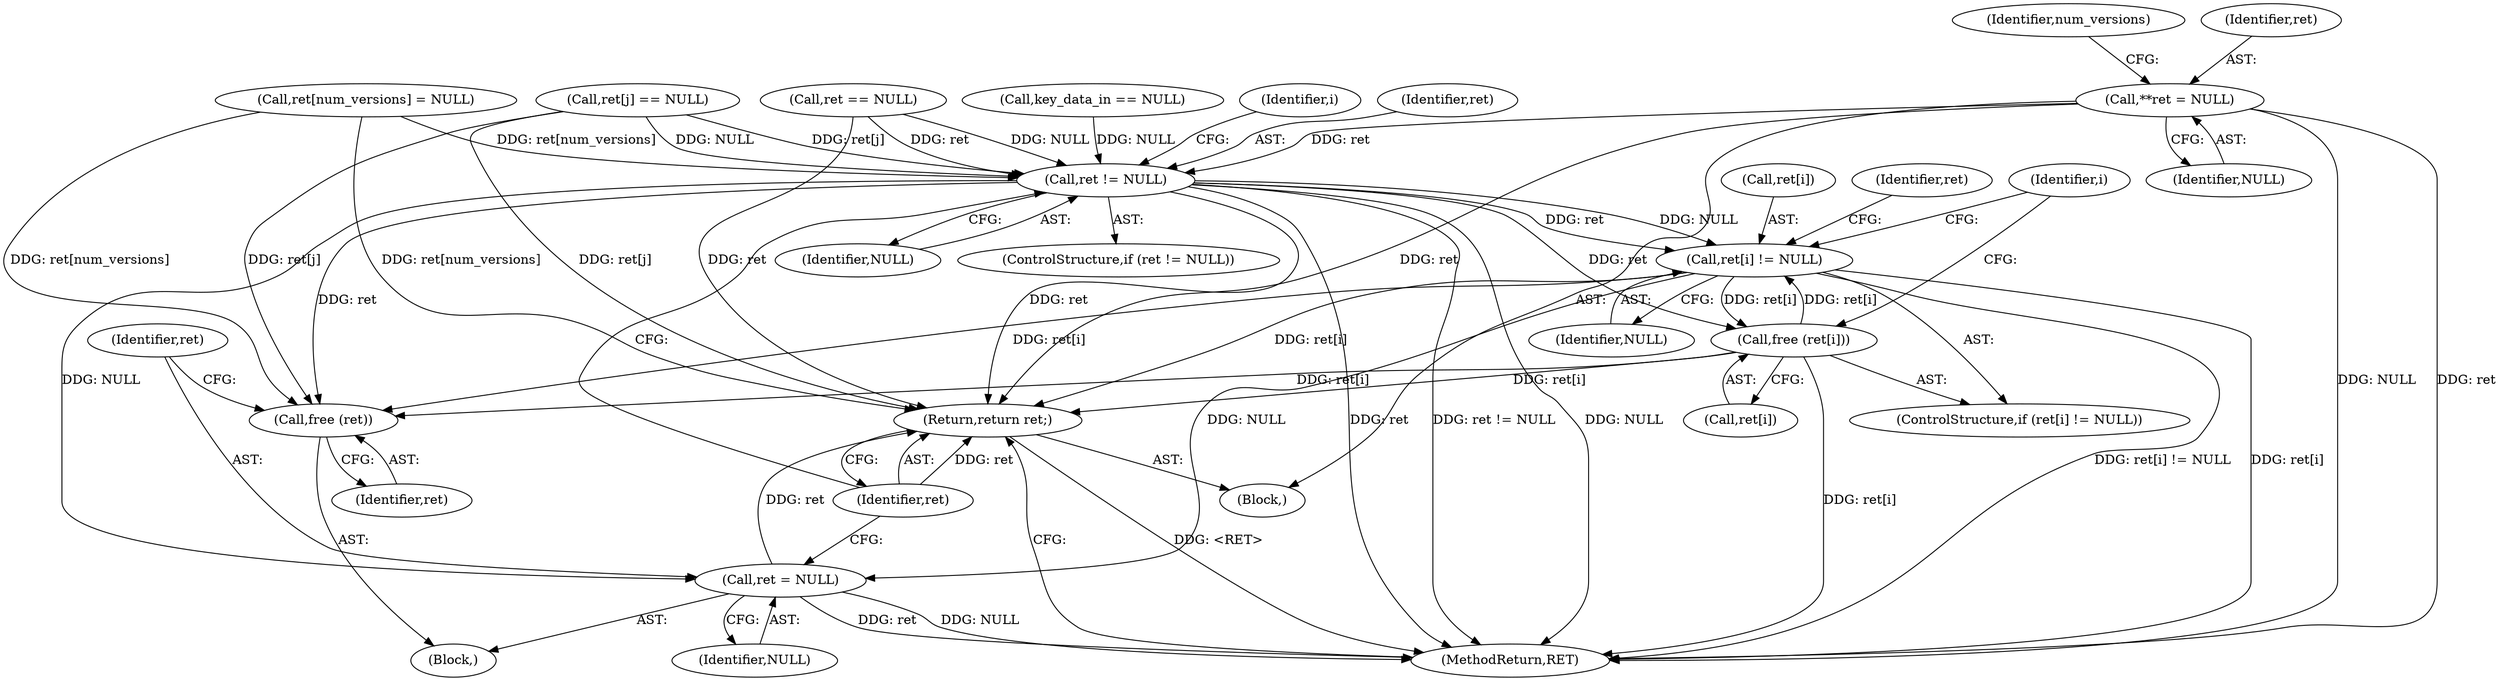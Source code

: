 digraph "0_krb5_04038bf3633c4b909b5ded3072dc88c8c419bf16@pointer" {
"1000110" [label="(Call,**ret = NULL)"];
"1000388" [label="(Call,ret != NULL)"];
"1000402" [label="(Call,ret[i] != NULL)"];
"1000407" [label="(Call,free (ret[i]))"];
"1000411" [label="(Call,free (ret))"];
"1000416" [label="(Return,return ret;)"];
"1000413" [label="(Call,ret = NULL)"];
"1000390" [label="(Identifier,NULL)"];
"1000411" [label="(Call,free (ret))"];
"1000414" [label="(Identifier,ret)"];
"1000412" [label="(Identifier,ret)"];
"1000112" [label="(Identifier,NULL)"];
"1000116" [label="(Identifier,num_versions)"];
"1000415" [label="(Identifier,NULL)"];
"1000388" [label="(Call,ret != NULL)"];
"1000400" [label="(Identifier,i)"];
"1000374" [label="(Call,ret[num_versions] = NULL)"];
"1000416" [label="(Return,return ret;)"];
"1000401" [label="(ControlStructure,if (ret[i] != NULL))"];
"1000142" [label="(Call,key_data_in == NULL)"];
"1000403" [label="(Call,ret[i])"];
"1000387" [label="(ControlStructure,if (ret != NULL))"];
"1000110" [label="(Call,**ret = NULL)"];
"1000418" [label="(MethodReturn,RET)"];
"1000408" [label="(Call,ret[i])"];
"1000111" [label="(Identifier,ret)"];
"1000108" [label="(Block,)"];
"1000409" [label="(Identifier,ret)"];
"1000407" [label="(Call,free (ret[i]))"];
"1000413" [label="(Call,ret = NULL)"];
"1000406" [label="(Identifier,NULL)"];
"1000417" [label="(Identifier,ret)"];
"1000394" [label="(Identifier,i)"];
"1000307" [label="(Call,ret[j] == NULL)"];
"1000391" [label="(Block,)"];
"1000245" [label="(Call,ret == NULL)"];
"1000389" [label="(Identifier,ret)"];
"1000402" [label="(Call,ret[i] != NULL)"];
"1000110" -> "1000108"  [label="AST: "];
"1000110" -> "1000112"  [label="CFG: "];
"1000111" -> "1000110"  [label="AST: "];
"1000112" -> "1000110"  [label="AST: "];
"1000116" -> "1000110"  [label="CFG: "];
"1000110" -> "1000418"  [label="DDG: NULL"];
"1000110" -> "1000418"  [label="DDG: ret"];
"1000110" -> "1000388"  [label="DDG: ret"];
"1000110" -> "1000416"  [label="DDG: ret"];
"1000388" -> "1000387"  [label="AST: "];
"1000388" -> "1000390"  [label="CFG: "];
"1000389" -> "1000388"  [label="AST: "];
"1000390" -> "1000388"  [label="AST: "];
"1000394" -> "1000388"  [label="CFG: "];
"1000417" -> "1000388"  [label="CFG: "];
"1000388" -> "1000418"  [label="DDG: ret"];
"1000388" -> "1000418"  [label="DDG: ret != NULL"];
"1000388" -> "1000418"  [label="DDG: NULL"];
"1000374" -> "1000388"  [label="DDG: ret[num_versions]"];
"1000307" -> "1000388"  [label="DDG: ret[j]"];
"1000307" -> "1000388"  [label="DDG: NULL"];
"1000245" -> "1000388"  [label="DDG: ret"];
"1000245" -> "1000388"  [label="DDG: NULL"];
"1000142" -> "1000388"  [label="DDG: NULL"];
"1000388" -> "1000402"  [label="DDG: ret"];
"1000388" -> "1000402"  [label="DDG: NULL"];
"1000388" -> "1000407"  [label="DDG: ret"];
"1000388" -> "1000411"  [label="DDG: ret"];
"1000388" -> "1000413"  [label="DDG: NULL"];
"1000388" -> "1000416"  [label="DDG: ret"];
"1000402" -> "1000401"  [label="AST: "];
"1000402" -> "1000406"  [label="CFG: "];
"1000403" -> "1000402"  [label="AST: "];
"1000406" -> "1000402"  [label="AST: "];
"1000409" -> "1000402"  [label="CFG: "];
"1000400" -> "1000402"  [label="CFG: "];
"1000402" -> "1000418"  [label="DDG: ret[i] != NULL"];
"1000402" -> "1000418"  [label="DDG: ret[i]"];
"1000407" -> "1000402"  [label="DDG: ret[i]"];
"1000402" -> "1000407"  [label="DDG: ret[i]"];
"1000402" -> "1000411"  [label="DDG: ret[i]"];
"1000402" -> "1000413"  [label="DDG: NULL"];
"1000402" -> "1000416"  [label="DDG: ret[i]"];
"1000407" -> "1000401"  [label="AST: "];
"1000407" -> "1000408"  [label="CFG: "];
"1000408" -> "1000407"  [label="AST: "];
"1000400" -> "1000407"  [label="CFG: "];
"1000407" -> "1000418"  [label="DDG: ret[i]"];
"1000407" -> "1000411"  [label="DDG: ret[i]"];
"1000407" -> "1000416"  [label="DDG: ret[i]"];
"1000411" -> "1000391"  [label="AST: "];
"1000411" -> "1000412"  [label="CFG: "];
"1000412" -> "1000411"  [label="AST: "];
"1000414" -> "1000411"  [label="CFG: "];
"1000374" -> "1000411"  [label="DDG: ret[num_versions]"];
"1000307" -> "1000411"  [label="DDG: ret[j]"];
"1000416" -> "1000108"  [label="AST: "];
"1000416" -> "1000417"  [label="CFG: "];
"1000417" -> "1000416"  [label="AST: "];
"1000418" -> "1000416"  [label="CFG: "];
"1000416" -> "1000418"  [label="DDG: <RET>"];
"1000417" -> "1000416"  [label="DDG: ret"];
"1000374" -> "1000416"  [label="DDG: ret[num_versions]"];
"1000413" -> "1000416"  [label="DDG: ret"];
"1000307" -> "1000416"  [label="DDG: ret[j]"];
"1000245" -> "1000416"  [label="DDG: ret"];
"1000413" -> "1000391"  [label="AST: "];
"1000413" -> "1000415"  [label="CFG: "];
"1000414" -> "1000413"  [label="AST: "];
"1000415" -> "1000413"  [label="AST: "];
"1000417" -> "1000413"  [label="CFG: "];
"1000413" -> "1000418"  [label="DDG: ret"];
"1000413" -> "1000418"  [label="DDG: NULL"];
}
